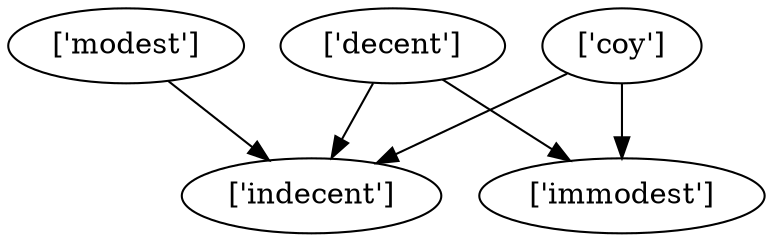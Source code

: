 strict digraph  {
	"['coy']" -> "['indecent']";
	"['coy']" -> "['immodest']";
	"['modest']" -> "['indecent']";
	"['decent']" -> "['indecent']";
	"['decent']" -> "['immodest']";
}
